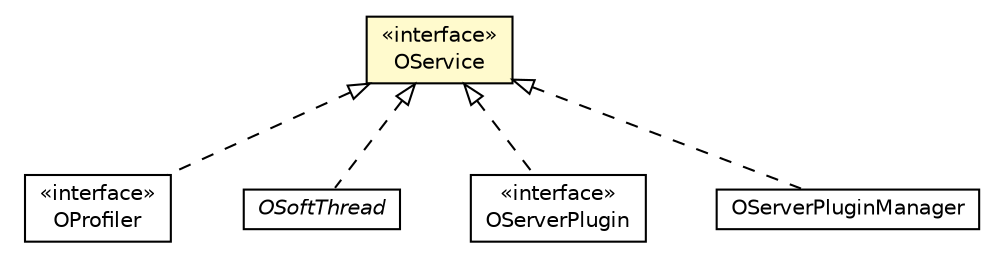 #!/usr/local/bin/dot
#
# Class diagram 
# Generated by UMLGraph version R5_6-24-gf6e263 (http://www.umlgraph.org/)
#

digraph G {
	edge [fontname="Helvetica",fontsize=10,labelfontname="Helvetica",labelfontsize=10];
	node [fontname="Helvetica",fontsize=10,shape=plaintext];
	nodesep=0.25;
	ranksep=0.5;
	// com.orientechnologies.common.profiler.OProfiler
	c3889656 [label=<<table title="com.orientechnologies.common.profiler.OProfiler" border="0" cellborder="1" cellspacing="0" cellpadding="2" port="p" href="../profiler/OProfiler.html">
		<tr><td><table border="0" cellspacing="0" cellpadding="1">
<tr><td align="center" balign="center"> &#171;interface&#187; </td></tr>
<tr><td align="center" balign="center"> OProfiler </td></tr>
		</table></td></tr>
		</table>>, URL="../profiler/OProfiler.html", fontname="Helvetica", fontcolor="black", fontsize=10.0];
	// com.orientechnologies.common.util.OService
	c3889724 [label=<<table title="com.orientechnologies.common.util.OService" border="0" cellborder="1" cellspacing="0" cellpadding="2" port="p" bgcolor="lemonChiffon" href="./OService.html">
		<tr><td><table border="0" cellspacing="0" cellpadding="1">
<tr><td align="center" balign="center"> &#171;interface&#187; </td></tr>
<tr><td align="center" balign="center"> OService </td></tr>
		</table></td></tr>
		</table>>, URL="./OService.html", fontname="Helvetica", fontcolor="black", fontsize=10.0];
	// com.orientechnologies.common.thread.OSoftThread
	c3889739 [label=<<table title="com.orientechnologies.common.thread.OSoftThread" border="0" cellborder="1" cellspacing="0" cellpadding="2" port="p" href="../thread/OSoftThread.html">
		<tr><td><table border="0" cellspacing="0" cellpadding="1">
<tr><td align="center" balign="center"><font face="Helvetica-Oblique"> OSoftThread </font></td></tr>
		</table></td></tr>
		</table>>, URL="../thread/OSoftThread.html", fontname="Helvetica", fontcolor="black", fontsize=10.0];
	// com.orientechnologies.orient.server.plugin.OServerPlugin
	c3891138 [label=<<table title="com.orientechnologies.orient.server.plugin.OServerPlugin" border="0" cellborder="1" cellspacing="0" cellpadding="2" port="p" href="../../orient/server/plugin/OServerPlugin.html">
		<tr><td><table border="0" cellspacing="0" cellpadding="1">
<tr><td align="center" balign="center"> &#171;interface&#187; </td></tr>
<tr><td align="center" balign="center"> OServerPlugin </td></tr>
		</table></td></tr>
		</table>>, URL="../../orient/server/plugin/OServerPlugin.html", fontname="Helvetica", fontcolor="black", fontsize=10.0];
	// com.orientechnologies.orient.server.plugin.OServerPluginManager
	c3891141 [label=<<table title="com.orientechnologies.orient.server.plugin.OServerPluginManager" border="0" cellborder="1" cellspacing="0" cellpadding="2" port="p" href="../../orient/server/plugin/OServerPluginManager.html">
		<tr><td><table border="0" cellspacing="0" cellpadding="1">
<tr><td align="center" balign="center"> OServerPluginManager </td></tr>
		</table></td></tr>
		</table>>, URL="../../orient/server/plugin/OServerPluginManager.html", fontname="Helvetica", fontcolor="black", fontsize=10.0];
	//com.orientechnologies.common.profiler.OProfiler implements com.orientechnologies.common.util.OService
	c3889724:p -> c3889656:p [dir=back,arrowtail=empty,style=dashed];
	//com.orientechnologies.common.thread.OSoftThread implements com.orientechnologies.common.util.OService
	c3889724:p -> c3889739:p [dir=back,arrowtail=empty,style=dashed];
	//com.orientechnologies.orient.server.plugin.OServerPlugin implements com.orientechnologies.common.util.OService
	c3889724:p -> c3891138:p [dir=back,arrowtail=empty,style=dashed];
	//com.orientechnologies.orient.server.plugin.OServerPluginManager implements com.orientechnologies.common.util.OService
	c3889724:p -> c3891141:p [dir=back,arrowtail=empty,style=dashed];
}

